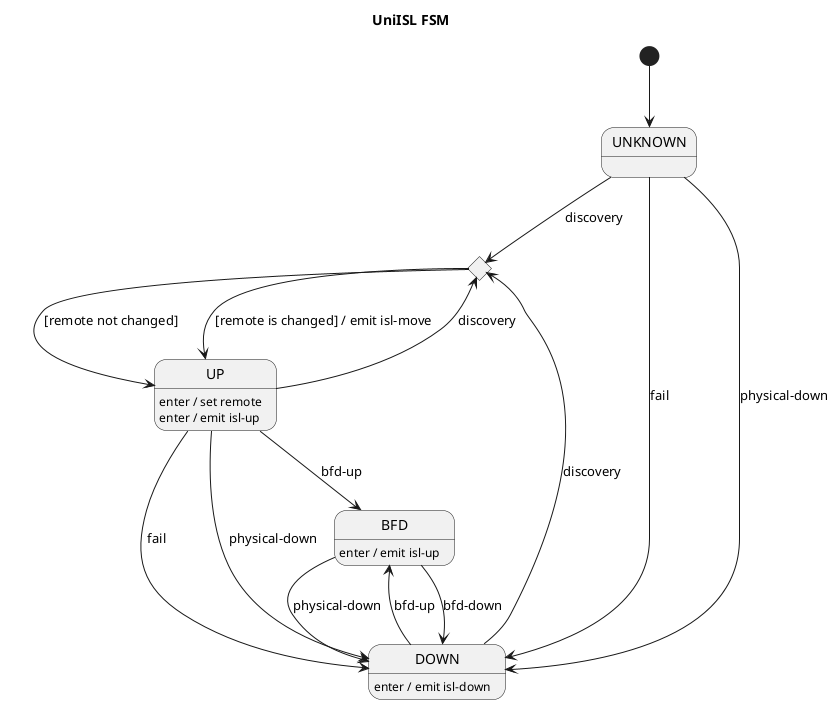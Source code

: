 Internal state
* endpoint (construct time)
* remote

Input signals
* discovery
* fail
* physical-down
* bfd-up
* bfd-down

Ouput signals
* isl-move
* isl-up
* isl-down
* physical-down

@startuml
title UniISL FSM

[*] --> UNKNOWN

state moveChoice <<choice>>

UNKNOWN --> moveChoice : discovery
UNKNOWN --> DOWN : fail
UNKNOWN --> DOWN : physical-down

UP --> moveChoice : discovery
UP --> DOWN : fail
UP --> DOWN : physical-down
UP --> BFD : bfd-up
UP : enter / set remote
UP : enter / emit isl-up

moveChoice --> UP : [remote not changed]
moveChoice --> UP : [remote is changed] / emit isl-move

DOWN --> moveChoice : discovery
DOWN --> BFD : bfd-up
DOWN : enter / emit isl-down

BFD --> DOWN : physical-down
BFD --> DOWN : bfd-down
BFD : enter / emit isl-up

@enduml
